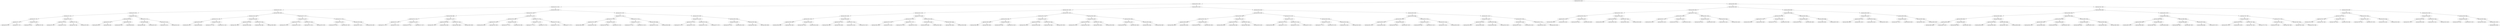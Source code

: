 digraph G{
421329234 [label="Node{data=[6319, 6319]}"]
421329234 -> 314061097
314061097 [label="Node{data=[5397, 5397]}"]
314061097 -> 1360083374
1360083374 [label="Node{data=[2210, 2210]}"]
1360083374 -> 1956919556
1956919556 [label="Node{data=[815, 815]}"]
1956919556 -> 168597675
168597675 [label="Node{data=[799, 799]}"]
168597675 -> 1508819386
1508819386 [label="Node{data=[791, 791]}"]
1508819386 -> 23748448
23748448 [label="Node{data=[787, 787]}"]
23748448 -> 1423125072
1423125072 [label="Node{data=[701, 701]}"]
1423125072 -> 989084065
989084065 [label="Node{data=[676, 676]}"]
1423125072 -> 356043860
356043860 [label="Node{data=[707, 707]}"]
23748448 -> 1190789324
1190789324 [label="Node{data=[789, 789]}"]
1190789324 -> 188097513
188097513 [label="Node{data=[788, 788]}"]
1190789324 -> 278145567
278145567 [label="Node{data=[790, 790]}"]
1508819386 -> 1125977653
1125977653 [label="Node{data=[795, 795]}"]
1125977653 -> 1433901818
1433901818 [label="Node{data=[793, 793]}"]
1433901818 -> 1877263062
1877263062 [label="Node{data=[792, 792]}"]
1433901818 -> 1578228199
1578228199 [label="Node{data=[794, 794]}"]
1125977653 -> 1976965302
1976965302 [label="Node{data=[797, 797]}"]
1976965302 -> 471854268
471854268 [label="Node{data=[796, 796]}"]
1976965302 -> 1436843931
1436843931 [label="Node{data=[798, 798]}"]
168597675 -> 95050281
95050281 [label="Node{data=[807, 807]}"]
95050281 -> 1090314626
1090314626 [label="Node{data=[803, 803]}"]
1090314626 -> 602251053
602251053 [label="Node{data=[801, 801]}"]
602251053 -> 1431004269
1431004269 [label="Node{data=[800, 800]}"]
602251053 -> 40310783
40310783 [label="Node{data=[802, 802]}"]
1090314626 -> 623904448
623904448 [label="Node{data=[805, 805]}"]
623904448 -> 706996668
706996668 [label="Node{data=[804, 804]}"]
623904448 -> 616925337
616925337 [label="Node{data=[806, 806]}"]
95050281 -> 514304785
514304785 [label="Node{data=[811, 811]}"]
514304785 -> 990160899
990160899 [label="Node{data=[809, 809]}"]
990160899 -> 241162454
241162454 [label="Node{data=[808, 808]}"]
990160899 -> 106301636
106301636 [label="Node{data=[810, 810]}"]
514304785 -> 629855292
629855292 [label="Node{data=[813, 813]}"]
629855292 -> 995107902
995107902 [label="Node{data=[812, 812]}"]
629855292 -> 1270465258
1270465258 [label="Node{data=[814, 814]}"]
1956919556 -> 2099241841
2099241841 [label="Node{data=[2069, 2069]}"]
2099241841 -> 239596506
239596506 [label="Node{data=[1448, 1448]}"]
239596506 -> 873224184
873224184 [label="Node{data=[1183, 1183]}"]
873224184 -> 833056001
833056001 [label="Node{data=[835, 835]}"]
833056001 -> 857801775
857801775 [label="Node{data=[816, 816]}"]
833056001 -> 46786738
46786738 [label="Node{data=[860, 860]}"]
873224184 -> 1412226180
1412226180 [label="Node{data=[1365, 1365]}"]
1412226180 -> 1592355941
1592355941 [label="Node{data=[1279, 1279]}"]
1412226180 -> 1699875819
1699875819 [label="Node{data=[1421, 1421]}"]
239596506 -> 672396171
672396171 [label="Node{data=[2065, 2065]}"]
672396171 -> 443142897
443142897 [label="Node{data=[2063, 2063]}"]
443142897 -> 259399581
259399581 [label="Node{data=[1560, 1560]}"]
443142897 -> 2056147147
2056147147 [label="Node{data=[2064, 2064]}"]
672396171 -> 1295416250
1295416250 [label="Node{data=[2067, 2067]}"]
1295416250 -> 429708983
429708983 [label="Node{data=[2066, 2066]}"]
1295416250 -> 640264430
640264430 [label="Node{data=[2068, 2068]}"]
2099241841 -> 774483176
774483176 [label="Node{data=[2077, 2077]}"]
774483176 -> 1346169148
1346169148 [label="Node{data=[2073, 2073]}"]
1346169148 -> 803910882
803910882 [label="Node{data=[2071, 2071]}"]
803910882 -> 1156515625
1156515625 [label="Node{data=[2070, 2070]}"]
803910882 -> 667069872
667069872 [label="Node{data=[2072, 2072]}"]
1346169148 -> 276878717
276878717 [label="Node{data=[2075, 2075]}"]
276878717 -> 1790393899
1790393899 [label="Node{data=[2074, 2074]}"]
276878717 -> 1448978971
1448978971 [label="Node{data=[2076, 2076]}"]
774483176 -> 1690313293
1690313293 [label="Node{data=[2107, 2107]}"]
1690313293 -> 1929197717
1929197717 [label="Node{data=[2079, 2079]}"]
1929197717 -> 560469639
560469639 [label="Node{data=[2078, 2078]}"]
1929197717 -> 450788803
450788803 [label="Node{data=[2097, 2097]}"]
1690313293 -> 2137646751
2137646751 [label="Node{data=[2208, 2208]}"]
2137646751 -> 1691041911
1691041911 [label="Node{data=[2207, 2207]}"]
2137646751 -> 100052551
100052551 [label="Node{data=[2209, 2209]}"]
1360083374 -> 1815083871
1815083871 [label="Node{data=[4822, 4822]}"]
1815083871 -> 1547871579
1547871579 [label="Node{data=[4202, 4202]}"]
1547871579 -> 1647611484
1647611484 [label="Node{data=[2868, 2868]}"]
1647611484 -> 1375768779
1375768779 [label="Node{data=[2214, 2214]}"]
1375768779 -> 1097235671
1097235671 [label="Node{data=[2212, 2212]}"]
1097235671 -> 147284445
147284445 [label="Node{data=[2211, 2211]}"]
1097235671 -> 1313298679
1313298679 [label="Node{data=[2213, 2213]}"]
1375768779 -> 404168508
404168508 [label="Node{data=[2216, 2216]}"]
404168508 -> 1793411117
1793411117 [label="Node{data=[2215, 2215]}"]
404168508 -> 1503597861
1503597861 [label="Node{data=[2217, 2217]}"]
1647611484 -> 762019329
762019329 [label="Node{data=[2977, 2977]}"]
762019329 -> 228944495
228944495 [label="Node{data=[2936, 2936]}"]
228944495 -> 1304555478
1304555478 [label="Node{data=[2907, 2907]}"]
228944495 -> 1817640310
1817640310 [label="Node{data=[2945, 2945]}"]
762019329 -> 448470411
448470411 [label="Node{data=[3521, 3521]}"]
448470411 -> 1013709473
1013709473 [label="Node{data=[3496, 3496]}"]
448470411 -> 2115378597
2115378597 [label="Node{data=[3850, 3850]}"]
1547871579 -> 628159068
628159068 [label="Node{data=[4770, 4770]}"]
628159068 -> 1743119420
1743119420 [label="Node{data=[4766, 4766]}"]
1743119420 -> 70825107
70825107 [label="Node{data=[4576, 4576]}"]
70825107 -> 1250781828
1250781828 [label="Node{data=[4203, 4203]}"]
70825107 -> 1758299035
1758299035 [label="Node{data=[4765, 4765]}"]
1743119420 -> 549539514
549539514 [label="Node{data=[4768, 4768]}"]
549539514 -> 1629284893
1629284893 [label="Node{data=[4767, 4767]}"]
549539514 -> 1080321520
1080321520 [label="Node{data=[4769, 4769]}"]
628159068 -> 1152509756
1152509756 [label="Node{data=[4774, 4774]}"]
1152509756 -> 1857013134
1857013134 [label="Node{data=[4772, 4772]}"]
1857013134 -> 1759876676
1759876676 [label="Node{data=[4771, 4771]}"]
1857013134 -> 197993805
197993805 [label="Node{data=[4773, 4773]}"]
1152509756 -> 1083095823
1083095823 [label="Node{data=[4776, 4776]}"]
1083095823 -> 1352500517
1352500517 [label="Node{data=[4775, 4775]}"]
1083095823 -> 336494276
336494276 [label="Node{data=[4777, 4777]}"]
1815083871 -> 1980487237
1980487237 [label="Node{data=[5370, 5370]}"]
1980487237 -> 1130913096
1130913096 [label="Node{data=[5111, 5111]}"]
1130913096 -> 2145410221
2145410221 [label="Node{data=[5107, 5107]}"]
2145410221 -> 411035083
411035083 [label="Node{data=[5105, 5105]}"]
411035083 -> 812560767
812560767 [label="Node{data=[4858, 4858]}"]
411035083 -> 829237287
829237287 [label="Node{data=[5106, 5106]}"]
2145410221 -> 1284837267
1284837267 [label="Node{data=[5109, 5109]}"]
1284837267 -> 732162679
732162679 [label="Node{data=[5108, 5108]}"]
1284837267 -> 1845707573
1845707573 [label="Node{data=[5110, 5110]}"]
1130913096 -> 922186434
922186434 [label="Node{data=[5115, 5115]}"]
922186434 -> 1392122392
1392122392 [label="Node{data=[5113, 5113]}"]
1392122392 -> 1715384930
1715384930 [label="Node{data=[5112, 5112]}"]
1392122392 -> 307253115
307253115 [label="Node{data=[5114, 5114]}"]
922186434 -> 524045969
524045969 [label="Node{data=[5368, 5368]}"]
524045969 -> 496287156
496287156 [label="Node{data=[5116, 5116]}"]
524045969 -> 246063558
246063558 [label="Node{data=[5369, 5369]}"]
1980487237 -> 504438015
504438015 [label="Node{data=[5378, 5378]}"]
504438015 -> 1671725418
1671725418 [label="Node{data=[5374, 5374]}"]
1671725418 -> 1541794231
1541794231 [label="Node{data=[5372, 5372]}"]
1541794231 -> 1759132
1759132 [label="Node{data=[5371, 5371]}"]
1541794231 -> 385533316
385533316 [label="Node{data=[5373, 5373]}"]
1671725418 -> 1360181728
1360181728 [label="Node{data=[5376, 5376]}"]
1360181728 -> 634276388
634276388 [label="Node{data=[5375, 5375]}"]
1360181728 -> 1941888822
1941888822 [label="Node{data=[5377, 5377]}"]
504438015 -> 866710048
866710048 [label="Node{data=[5382, 5382]}"]
866710048 -> 2008125452
2008125452 [label="Node{data=[5380, 5380]}"]
2008125452 -> 544832436
544832436 [label="Node{data=[5379, 5379]}"]
2008125452 -> 624642018
624642018 [label="Node{data=[5381, 5381]}"]
866710048 -> 1366726807
1366726807 [label="Node{data=[5395, 5395]}"]
1366726807 -> 708592453
708592453 [label="Node{data=[5394, 5394]}"]
1366726807 -> 1106454893
1106454893 [label="Node{data=[5396, 5396]}"]
314061097 -> 1049125606
1049125606 [label="Node{data=[5647, 5647]}"]
1049125606 -> 1533011840
1533011840 [label="Node{data=[5487, 5487]}"]
1533011840 -> 322023877
322023877 [label="Node{data=[5413, 5413]}"]
322023877 -> 1272011407
1272011407 [label="Node{data=[5405, 5405]}"]
1272011407 -> 917737025
917737025 [label="Node{data=[5401, 5401]}"]
917737025 -> 317983984
317983984 [label="Node{data=[5399, 5399]}"]
317983984 -> 206907634
206907634 [label="Node{data=[5398, 5398]}"]
317983984 -> 1292963541
1292963541 [label="Node{data=[5400, 5400]}"]
917737025 -> 1736065200
1736065200 [label="Node{data=[5403, 5403]}"]
1736065200 -> 1432044323
1432044323 [label="Node{data=[5402, 5402]}"]
1736065200 -> 1894572994
1894572994 [label="Node{data=[5404, 5404]}"]
1272011407 -> 894319788
894319788 [label="Node{data=[5409, 5409]}"]
894319788 -> 296309
296309 [label="Node{data=[5407, 5407]}"]
296309 -> 264870925
264870925 [label="Node{data=[5406, 5406]}"]
296309 -> 413961413
413961413 [label="Node{data=[5408, 5408]}"]
894319788 -> 1547925536
1547925536 [label="Node{data=[5411, 5411]}"]
1547925536 -> 2018013680
2018013680 [label="Node{data=[5410, 5410]}"]
1547925536 -> 1000514304
1000514304 [label="Node{data=[5412, 5412]}"]
322023877 -> 1192548885
1192548885 [label="Node{data=[5479, 5479]}"]
1192548885 -> 13711535
13711535 [label="Node{data=[5475, 5475]}"]
13711535 -> 992812724
992812724 [label="Node{data=[5473, 5473]}"]
992812724 -> 356061298
356061298 [label="Node{data=[5464, 5464]}"]
992812724 -> 1956422834
1956422834 [label="Node{data=[5474, 5474]}"]
13711535 -> 2105671374
2105671374 [label="Node{data=[5477, 5477]}"]
2105671374 -> 780834676
780834676 [label="Node{data=[5476, 5476]}"]
2105671374 -> 1944959063
1944959063 [label="Node{data=[5478, 5478]}"]
1192548885 -> 1657093036
1657093036 [label="Node{data=[5483, 5483]}"]
1657093036 -> 281075380
281075380 [label="Node{data=[5481, 5481]}"]
281075380 -> 1779157743
1779157743 [label="Node{data=[5480, 5480]}"]
281075380 -> 1950017785
1950017785 [label="Node{data=[5482, 5482]}"]
1657093036 -> 1072276873
1072276873 [label="Node{data=[5485, 5485]}"]
1072276873 -> 692779454
692779454 [label="Node{data=[5484, 5484]}"]
1072276873 -> 488772298
488772298 [label="Node{data=[5486, 5486]}"]
1533011840 -> 1056722103
1056722103 [label="Node{data=[5551, 5551]}"]
1056722103 -> 1288401676
1288401676 [label="Node{data=[5541, 5541]}"]
1288401676 -> 842200098
842200098 [label="Node{data=[5494, 5494]}"]
842200098 -> 1066075372
1066075372 [label="Node{data=[5489, 5489]}"]
1066075372 -> 1666084446
1666084446 [label="Node{data=[5488, 5488]}"]
1066075372 -> 1946821160
1946821160 [label="Node{data=[5490, 5490]}"]
842200098 -> 1362910063
1362910063 [label="Node{data=[5496, 5496]}"]
1362910063 -> 922192320
922192320 [label="Node{data=[5495, 5495]}"]
1362910063 -> 651902430
651902430 [label="Node{data=[5514, 5514]}"]
1288401676 -> 65359951
65359951 [label="Node{data=[5547, 5547]}"]
65359951 -> 808551551
808551551 [label="Node{data=[5545, 5545]}"]
808551551 -> 981639728
981639728 [label="Node{data=[5544, 5544]}"]
808551551 -> 1170754931
1170754931 [label="Node{data=[5546, 5546]}"]
65359951 -> 1812339373
1812339373 [label="Node{data=[5549, 5549]}"]
1812339373 -> 1344829742
1344829742 [label="Node{data=[5548, 5548]}"]
1812339373 -> 2132066873
2132066873 [label="Node{data=[5550, 5550]}"]
1056722103 -> 2016455549
2016455549 [label="Node{data=[5604, 5604]}"]
2016455549 -> 616498596
616498596 [label="Node{data=[5555, 5555]}"]
616498596 -> 927852820
927852820 [label="Node{data=[5553, 5553]}"]
927852820 -> 1846665422
1846665422 [label="Node{data=[5552, 5552]}"]
927852820 -> 327664946
327664946 [label="Node{data=[5554, 5554]}"]
616498596 -> 1338597571
1338597571 [label="Node{data=[5557, 5557]}"]
1338597571 -> 395584871
395584871 [label="Node{data=[5556, 5556]}"]
1338597571 -> 1986175179
1986175179 [label="Node{data=[5558, 5558]}"]
2016455549 -> 1533101408
1533101408 [label="Node{data=[5643, 5643]}"]
1533101408 -> 1605040567
1605040567 [label="Node{data=[5641, 5641]}"]
1605040567 -> 1772310584
1772310584 [label="Node{data=[5640, 5640]}"]
1605040567 -> 170185023
170185023 [label="Node{data=[5642, 5642]}"]
1533101408 -> 1530912606
1530912606 [label="Node{data=[5645, 5645]}"]
1530912606 -> 1397813967
1397813967 [label="Node{data=[5644, 5644]}"]
1530912606 -> 545344013
545344013 [label="Node{data=[5646, 5646]}"]
1049125606 -> 201382411
201382411 [label="Node{data=[6184, 6184]}"]
201382411 -> 694166010
694166010 [label="Node{data=[6168, 6168]}"]
694166010 -> 2104649875
2104649875 [label="Node{data=[5655, 5655]}"]
2104649875 -> 1460241426
1460241426 [label="Node{data=[5651, 5651]}"]
1460241426 -> 1565777018
1565777018 [label="Node{data=[5649, 5649]}"]
1565777018 -> 1964267995
1964267995 [label="Node{data=[5648, 5648]}"]
1565777018 -> 457998618
457998618 [label="Node{data=[5650, 5650]}"]
1460241426 -> 8302453
8302453 [label="Node{data=[5653, 5653]}"]
8302453 -> 1133314828
1133314828 [label="Node{data=[5652, 5652]}"]
8302453 -> 335560743
335560743 [label="Node{data=[5654, 5654]}"]
2104649875 -> 1807435756
1807435756 [label="Node{data=[5941, 5941]}"]
1807435756 -> 516638953
516638953 [label="Node{data=[5814, 5814]}"]
516638953 -> 905297247
905297247 [label="Node{data=[5656, 5656]}"]
516638953 -> 593679038
593679038 [label="Node{data=[5893, 5893]}"]
1807435756 -> 307721497
307721497 [label="Node{data=[6057, 6057]}"]
307721497 -> 1453321146
1453321146 [label="Node{data=[5948, 5948]}"]
307721497 -> 1318628211
1318628211 [label="Node{data=[6150, 6150]}"]
694166010 -> 2069522236
2069522236 [label="Node{data=[6176, 6176]}"]
2069522236 -> 1384921843
1384921843 [label="Node{data=[6172, 6172]}"]
1384921843 -> 2070403363
2070403363 [label="Node{data=[6170, 6170]}"]
2070403363 -> 1890530831
1890530831 [label="Node{data=[6169, 6169]}"]
2070403363 -> 1491389601
1491389601 [label="Node{data=[6171, 6171]}"]
1384921843 -> 1795960556
1795960556 [label="Node{data=[6174, 6174]}"]
1795960556 -> 778521711
778521711 [label="Node{data=[6173, 6173]}"]
1795960556 -> 670107874
670107874 [label="Node{data=[6175, 6175]}"]
2069522236 -> 1502497145
1502497145 [label="Node{data=[6180, 6180]}"]
1502497145 -> 1409247210
1409247210 [label="Node{data=[6178, 6178]}"]
1409247210 -> 1198476750
1198476750 [label="Node{data=[6177, 6177]}"]
1409247210 -> 1752624089
1752624089 [label="Node{data=[6179, 6179]}"]
1502497145 -> 1125691951
1125691951 [label="Node{data=[6182, 6182]}"]
1125691951 -> 1810910609
1810910609 [label="Node{data=[6181, 6181]}"]
1125691951 -> 1456241692
1456241692 [label="Node{data=[6183, 6183]}"]
201382411 -> 163282239
163282239 [label="Node{data=[6303, 6303]}"]
163282239 -> 263471085
263471085 [label="Node{data=[6208, 6208]}"]
263471085 -> 1723955023
1723955023 [label="Node{data=[6204, 6204]}"]
1723955023 -> 1406716695
1406716695 [label="Node{data=[6202, 6202]}"]
1406716695 -> 22550230
22550230 [label="Node{data=[6201, 6201]}"]
1406716695 -> 792533575
792533575 [label="Node{data=[6203, 6203]}"]
1723955023 -> 1110146016
1110146016 [label="Node{data=[6206, 6206]}"]
1110146016 -> 1463718081
1463718081 [label="Node{data=[6205, 6205]}"]
1110146016 -> 378655318
378655318 [label="Node{data=[6207, 6207]}"]
263471085 -> 1362697697
1362697697 [label="Node{data=[6212, 6212]}"]
1362697697 -> 1213503581
1213503581 [label="Node{data=[6210, 6210]}"]
1213503581 -> 1800380686
1800380686 [label="Node{data=[6209, 6209]}"]
1213503581 -> 1943326035
1943326035 [label="Node{data=[6211, 6211]}"]
1362697697 -> 1788547293
1788547293 [label="Node{data=[6214, 6214]}"]
1788547293 -> 107084707
107084707 [label="Node{data=[6213, 6213]}"]
1788547293 -> 271609264
271609264 [label="Node{data=[6302, 6302]}"]
163282239 -> 1172014256
1172014256 [label="Node{data=[6311, 6311]}"]
1172014256 -> 2004117806
2004117806 [label="Node{data=[6307, 6307]}"]
2004117806 -> 2126588032
2126588032 [label="Node{data=[6305, 6305]}"]
2126588032 -> 1829734149
1829734149 [label="Node{data=[6304, 6304]}"]
2126588032 -> 1953001488
1953001488 [label="Node{data=[6306, 6306]}"]
2004117806 -> 536955562
536955562 [label="Node{data=[6309, 6309]}"]
536955562 -> 1467216642
1467216642 [label="Node{data=[6308, 6308]}"]
536955562 -> 1180000582
1180000582 [label="Node{data=[6310, 6310]}"]
1172014256 -> 1896509804
1896509804 [label="Node{data=[6315, 6315]}"]
1896509804 -> 1542726141
1542726141 [label="Node{data=[6313, 6313]}"]
1542726141 -> 332866146
332866146 [label="Node{data=[6312, 6312]}"]
1542726141 -> 2120564239
2120564239 [label="Node{data=[6314, 6314]}"]
1896509804 -> 1548132798
1548132798 [label="Node{data=[6317, 6317]}"]
1548132798 -> 642222082
642222082 [label="Node{data=[6316, 6316]}"]
1548132798 -> 212433562
212433562 [label="Node{data=[6318, 6318]}"]
421329234 -> 1533782086
1533782086 [label="Node{data=[6824, 6824]}"]
1533782086 -> 852081092
852081092 [label="Node{data=[6425, 6425]}"]
852081092 -> 684994567
684994567 [label="Node{data=[6409, 6409]}"]
684994567 -> 1877930541
1877930541 [label="Node{data=[6327, 6327]}"]
1877930541 -> 1774280206
1774280206 [label="Node{data=[6323, 6323]}"]
1774280206 -> 372890987
372890987 [label="Node{data=[6321, 6321]}"]
372890987 -> 526680995
526680995 [label="Node{data=[6320, 6320]}"]
372890987 -> 126051832
126051832 [label="Node{data=[6322, 6322]}"]
1774280206 -> 1683057192
1683057192 [label="Node{data=[6325, 6325]}"]
1683057192 -> 1012609356
1012609356 [label="Node{data=[6324, 6324]}"]
1683057192 -> 119129343
119129343 [label="Node{data=[6326, 6326]}"]
1877930541 -> 455728449
455728449 [label="Node{data=[6331, 6331]}"]
455728449 -> 1959195686
1959195686 [label="Node{data=[6329, 6329]}"]
1959195686 -> 292711075
292711075 [label="Node{data=[6328, 6328]}"]
1959195686 -> 1476753998
1476753998 [label="Node{data=[6330, 6330]}"]
455728449 -> 227768282
227768282 [label="Node{data=[6407, 6407]}"]
227768282 -> 1312277898
1312277898 [label="Node{data=[6332, 6332]}"]
227768282 -> 1276287389
1276287389 [label="Node{data=[6408, 6408]}"]
684994567 -> 1060523355
1060523355 [label="Node{data=[6417, 6417]}"]
1060523355 -> 688771264
688771264 [label="Node{data=[6413, 6413]}"]
688771264 -> 1508264958
1508264958 [label="Node{data=[6411, 6411]}"]
1508264958 -> 31518510
31518510 [label="Node{data=[6410, 6410]}"]
1508264958 -> 212940508
212940508 [label="Node{data=[6412, 6412]}"]
688771264 -> 1274903642
1274903642 [label="Node{data=[6415, 6415]}"]
1274903642 -> 539981664
539981664 [label="Node{data=[6414, 6414]}"]
1274903642 -> 640710100
640710100 [label="Node{data=[6416, 6416]}"]
1060523355 -> 590524440
590524440 [label="Node{data=[6421, 6421]}"]
590524440 -> 59578248
59578248 [label="Node{data=[6419, 6419]}"]
59578248 -> 1480783086
1480783086 [label="Node{data=[6418, 6418]}"]
59578248 -> 2113516775
2113516775 [label="Node{data=[6420, 6420]}"]
590524440 -> 1266514224
1266514224 [label="Node{data=[6423, 6423]}"]
1266514224 -> 539432576
539432576 [label="Node{data=[6422, 6422]}"]
1266514224 -> 1871541230
1871541230 [label="Node{data=[6424, 6424]}"]
852081092 -> 1600367732
1600367732 [label="Node{data=[6808, 6808]}"]
1600367732 -> 2138569297
2138569297 [label="Node{data=[6800, 6800]}"]
2138569297 -> 1744597033
1744597033 [label="Node{data=[6796, 6796]}"]
1744597033 -> 1676307771
1676307771 [label="Node{data=[6427, 6427]}"]
1676307771 -> 556297534
556297534 [label="Node{data=[6426, 6426]}"]
1676307771 -> 1632480824
1632480824 [label="Node{data=[6428, 6428]}"]
1744597033 -> 1706354432
1706354432 [label="Node{data=[6798, 6798]}"]
1706354432 -> 1426574648
1426574648 [label="Node{data=[6797, 6797]}"]
1706354432 -> 933497659
933497659 [label="Node{data=[6799, 6799]}"]
2138569297 -> 999579545
999579545 [label="Node{data=[6804, 6804]}"]
999579545 -> 2035954444
2035954444 [label="Node{data=[6802, 6802]}"]
2035954444 -> 316628754
316628754 [label="Node{data=[6801, 6801]}"]
2035954444 -> 87384993
87384993 [label="Node{data=[6803, 6803]}"]
999579545 -> 482642953
482642953 [label="Node{data=[6806, 6806]}"]
482642953 -> 883826382
883826382 [label="Node{data=[6805, 6805]}"]
482642953 -> 1558306950
1558306950 [label="Node{data=[6807, 6807]}"]
1600367732 -> 1927788752
1927788752 [label="Node{data=[6816, 6816]}"]
1927788752 -> 1249625665
1249625665 [label="Node{data=[6812, 6812]}"]
1249625665 -> 250079662
250079662 [label="Node{data=[6810, 6810]}"]
250079662 -> 1574034724
1574034724 [label="Node{data=[6809, 6809]}"]
250079662 -> 306175862
306175862 [label="Node{data=[6811, 6811]}"]
1249625665 -> 107109054
107109054 [label="Node{data=[6814, 6814]}"]
107109054 -> 939092293
939092293 [label="Node{data=[6813, 6813]}"]
107109054 -> 1687333475
1687333475 [label="Node{data=[6815, 6815]}"]
1927788752 -> 146410984
146410984 [label="Node{data=[6820, 6820]}"]
146410984 -> 471400939
471400939 [label="Node{data=[6818, 6818]}"]
471400939 -> 1616306284
1616306284 [label="Node{data=[6817, 6817]}"]
471400939 -> 291938231
291938231 [label="Node{data=[6819, 6819]}"]
146410984 -> 1240143166
1240143166 [label="Node{data=[6822, 6822]}"]
1240143166 -> 497632177
497632177 [label="Node{data=[6821, 6821]}"]
1240143166 -> 1244366312
1244366312 [label="Node{data=[6823, 6823]}"]
1533782086 -> 1863659581
1863659581 [label="Node{data=[7841, 7841]}"]
1863659581 -> 2126940676
2126940676 [label="Node{data=[6856, 6856]}"]
2126940676 -> 698743462
698743462 [label="Node{data=[6840, 6840]}"]
698743462 -> 1068969663
1068969663 [label="Node{data=[6832, 6832]}"]
1068969663 -> 2036692396
2036692396 [label="Node{data=[6828, 6828]}"]
2036692396 -> 867784238
867784238 [label="Node{data=[6826, 6826]}"]
867784238 -> 894433845
894433845 [label="Node{data=[6825, 6825]}"]
867784238 -> 864807157
864807157 [label="Node{data=[6827, 6827]}"]
2036692396 -> 1636905789
1636905789 [label="Node{data=[6830, 6830]}"]
1636905789 -> 417333511
417333511 [label="Node{data=[6829, 6829]}"]
1636905789 -> 1379196540
1379196540 [label="Node{data=[6831, 6831]}"]
1068969663 -> 1049905295
1049905295 [label="Node{data=[6836, 6836]}"]
1049905295 -> 1458867387
1458867387 [label="Node{data=[6834, 6834]}"]
1458867387 -> 1317291867
1317291867 [label="Node{data=[6833, 6833]}"]
1458867387 -> 976730057
976730057 [label="Node{data=[6835, 6835]}"]
1049905295 -> 654004272
654004272 [label="Node{data=[6838, 6838]}"]
654004272 -> 1410896128
1410896128 [label="Node{data=[6837, 6837]}"]
654004272 -> 952810055
952810055 [label="Node{data=[6839, 6839]}"]
698743462 -> 1069861736
1069861736 [label="Node{data=[6848, 6848]}"]
1069861736 -> 1128429168
1128429168 [label="Node{data=[6844, 6844]}"]
1128429168 -> 1396866953
1396866953 [label="Node{data=[6842, 6842]}"]
1396866953 -> 1043857188
1043857188 [label="Node{data=[6841, 6841]}"]
1396866953 -> 657587201
657587201 [label="Node{data=[6843, 6843]}"]
1128429168 -> 2005991265
2005991265 [label="Node{data=[6846, 6846]}"]
2005991265 -> 938375213
938375213 [label="Node{data=[6845, 6845]}"]
2005991265 -> 908164907
908164907 [label="Node{data=[6847, 6847]}"]
1069861736 -> 509103130
509103130 [label="Node{data=[6852, 6852]}"]
509103130 -> 1858327367
1858327367 [label="Node{data=[6850, 6850]}"]
1858327367 -> 707326370
707326370 [label="Node{data=[6849, 6849]}"]
1858327367 -> 390925291
390925291 [label="Node{data=[6851, 6851]}"]
509103130 -> 1269415300
1269415300 [label="Node{data=[6854, 6854]}"]
1269415300 -> 989857373
989857373 [label="Node{data=[6853, 6853]}"]
1269415300 -> 1455969662
1455969662 [label="Node{data=[6855, 6855]}"]
2126940676 -> 690294303
690294303 [label="Node{data=[6872, 6872]}"]
690294303 -> 795267874
795267874 [label="Node{data=[6864, 6864]}"]
795267874 -> 351210109
351210109 [label="Node{data=[6860, 6860]}"]
351210109 -> 1629755
1629755 [label="Node{data=[6858, 6858]}"]
1629755 -> 21790161
21790161 [label="Node{data=[6857, 6857]}"]
1629755 -> 413810969
413810969 [label="Node{data=[6859, 6859]}"]
351210109 -> 1962548371
1962548371 [label="Node{data=[6862, 6862]}"]
1962548371 -> 852880689
852880689 [label="Node{data=[6861, 6861]}"]
1962548371 -> 1343601743
1343601743 [label="Node{data=[6863, 6863]}"]
795267874 -> 452828637
452828637 [label="Node{data=[6868, 6868]}"]
452828637 -> 1053230229
1053230229 [label="Node{data=[6866, 6866]}"]
1053230229 -> 602331673
602331673 [label="Node{data=[6865, 6865]}"]
1053230229 -> 1592589806
1592589806 [label="Node{data=[6867, 6867]}"]
452828637 -> 671715483
671715483 [label="Node{data=[6870, 6870]}"]
671715483 -> 787270307
787270307 [label="Node{data=[6869, 6869]}"]
671715483 -> 995097461
995097461 [label="Node{data=[6871, 6871]}"]
690294303 -> 41251455
41251455 [label="Node{data=[7796, 7796]}"]
41251455 -> 1713158114
1713158114 [label="Node{data=[6903, 6903]}"]
1713158114 -> 778944592
778944592 [label="Node{data=[6874, 6874]}"]
778944592 -> 1790771899
1790771899 [label="Node{data=[6873, 6873]}"]
778944592 -> 1139958553
1139958553 [label="Node{data=[6875, 6875]}"]
1713158114 -> 1079148322
1079148322 [label="Node{data=[7382, 7382]}"]
1079148322 -> 8210488
8210488 [label="Node{data=[7004, 7004]}"]
1079148322 -> 39266902
39266902 [label="Node{data=[7755, 7755]}"]
41251455 -> 1391291310
1391291310 [label="Node{data=[7837, 7837]}"]
1391291310 -> 18195902
18195902 [label="Node{data=[7835, 7835]}"]
18195902 -> 1799557420
1799557420 [label="Node{data=[7834, 7834]}"]
18195902 -> 1358791560
1358791560 [label="Node{data=[7836, 7836]}"]
1391291310 -> 1769222690
1769222690 [label="Node{data=[7839, 7839]}"]
1769222690 -> 1172325095
1172325095 [label="Node{data=[7838, 7838]}"]
1769222690 -> 911864070
911864070 [label="Node{data=[7840, 7840]}"]
1863659581 -> 176477574
176477574 [label="Node{data=[9186, 9186]}"]
176477574 -> 1109988310
1109988310 [label="Node{data=[7849, 7849]}"]
1109988310 -> 93951502
93951502 [label="Node{data=[7845, 7845]}"]
93951502 -> 2092009082
2092009082 [label="Node{data=[7843, 7843]}"]
2092009082 -> 1354060943
1354060943 [label="Node{data=[7842, 7842]}"]
2092009082 -> 1510497004
1510497004 [label="Node{data=[7844, 7844]}"]
93951502 -> 334007877
334007877 [label="Node{data=[7847, 7847]}"]
334007877 -> 1662670868
1662670868 [label="Node{data=[7846, 7846]}"]
334007877 -> 426863060
426863060 [label="Node{data=[7848, 7848]}"]
1109988310 -> 20352812
20352812 [label="Node{data=[9182, 9182]}"]
20352812 -> 1459332073
1459332073 [label="Node{data=[7851, 7851]}"]
1459332073 -> 1737530330
1737530330 [label="Node{data=[7850, 7850]}"]
1459332073 -> 1966956853
1966956853 [label="Node{data=[7879, 7879]}"]
20352812 -> 1078452049
1078452049 [label="Node{data=[9184, 9184]}"]
1078452049 -> 1269352539
1269352539 [label="Node{data=[9183, 9183]}"]
1078452049 -> 671470783
671470783 [label="Node{data=[9185, 9185]}"]
176477574 -> 909061187
909061187 [label="Node{data=[9194, 9194]}"]
909061187 -> 1215086720
1215086720 [label="Node{data=[9190, 9190]}"]
1215086720 -> 1158357958
1158357958 [label="Node{data=[9188, 9188]}"]
1158357958 -> 1135454196
1135454196 [label="Node{data=[9187, 9187]}"]
1158357958 -> 212850422
212850422 [label="Node{data=[9189, 9189]}"]
1215086720 -> 577339171
577339171 [label="Node{data=[9192, 9192]}"]
577339171 -> 1046506939
1046506939 [label="Node{data=[9191, 9191]}"]
577339171 -> 282914692
282914692 [label="Node{data=[9193, 9193]}"]
909061187 -> 1656128271
1656128271 [label="Node{data=[9198, 9198]}"]
1656128271 -> 198141981
198141981 [label="Node{data=[9196, 9196]}"]
198141981 -> 914346346
914346346 [label="Node{data=[9195, 9195]}"]
198141981 -> 1101572334
1101572334 [label="Node{data=[9197, 9197]}"]
1656128271 -> 391177519
391177519 [label="Node{data=[9200, 9200]}"]
391177519 -> 1739585624
1739585624 [label="Node{data=[9199, 9199]}"]
391177519 -> 789811526
789811526 [label="Node{data=[9201, 9201]}"]
789811526 -> 729330578
729330578 [label="Node{data=[9202, 9202]}"]
}